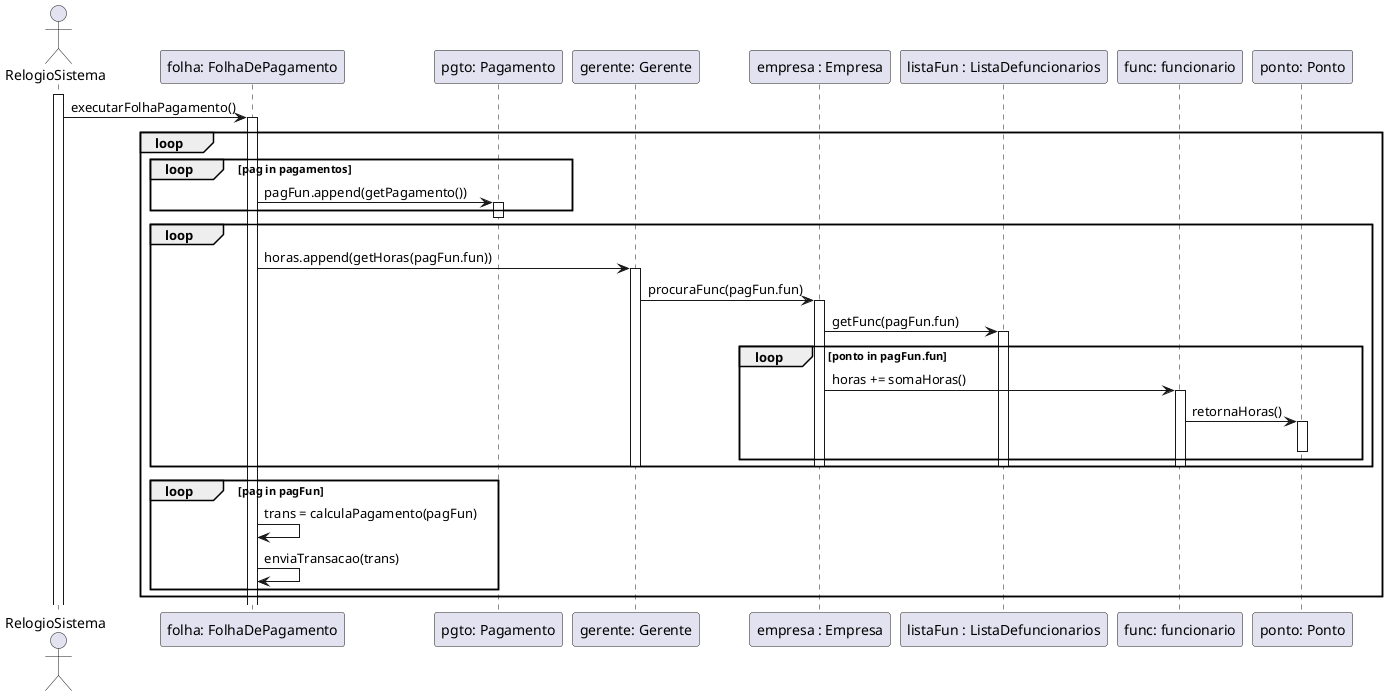 @startuml caso8
actor RelogioSistema as RelogioSistema
Participant "folha: FolhaDePagamento" as fdp
Participant "pgto: Pagamento" as pagamento
Participant "gerente: Gerente" as gerente
Participant "empresa : Empresa" as empresa
Participant "listaFun : ListaDefuncionarios" as listafuncionarios
Participant "func: funcionario" as funcionario
Participant "ponto: Ponto" as ponto

activate RelogioSistema
RelogioSistema  -> fdp : executarFolhaPagamento()
loop 
    activate fdp
    loop pag in pagamentos
        fdp -> pagamento : pagFun.append(getPagamento())
        activate pagamento
    end
    deactivate pagamento

    loop
        fdp -> gerente: horas.append(getHoras(pagFun.fun))
        activate gerente
        gerente -> empresa: procuraFunc(pagFun.fun)
        activate empresa
        empresa -> listafuncionarios: getFunc(pagFun.fun)
        activate listafuncionarios
        loop ponto in pagFun.fun
            empresa -> funcionario: horas += somaHoras()
            activate funcionario
            funcionario -> ponto: retornaHoras()
            activate ponto
            deactivate ponto
        end
        deactivate funcionario

        deactivate listafuncionarios
        deactivate empresa
        deactivate gerente
    end

    loop pag in pagFun
        fdp -> fdp : trans = calculaPagamento(pagFun)
        fdp -> fdp: enviaTransacao(trans)
    end

end
@enduml